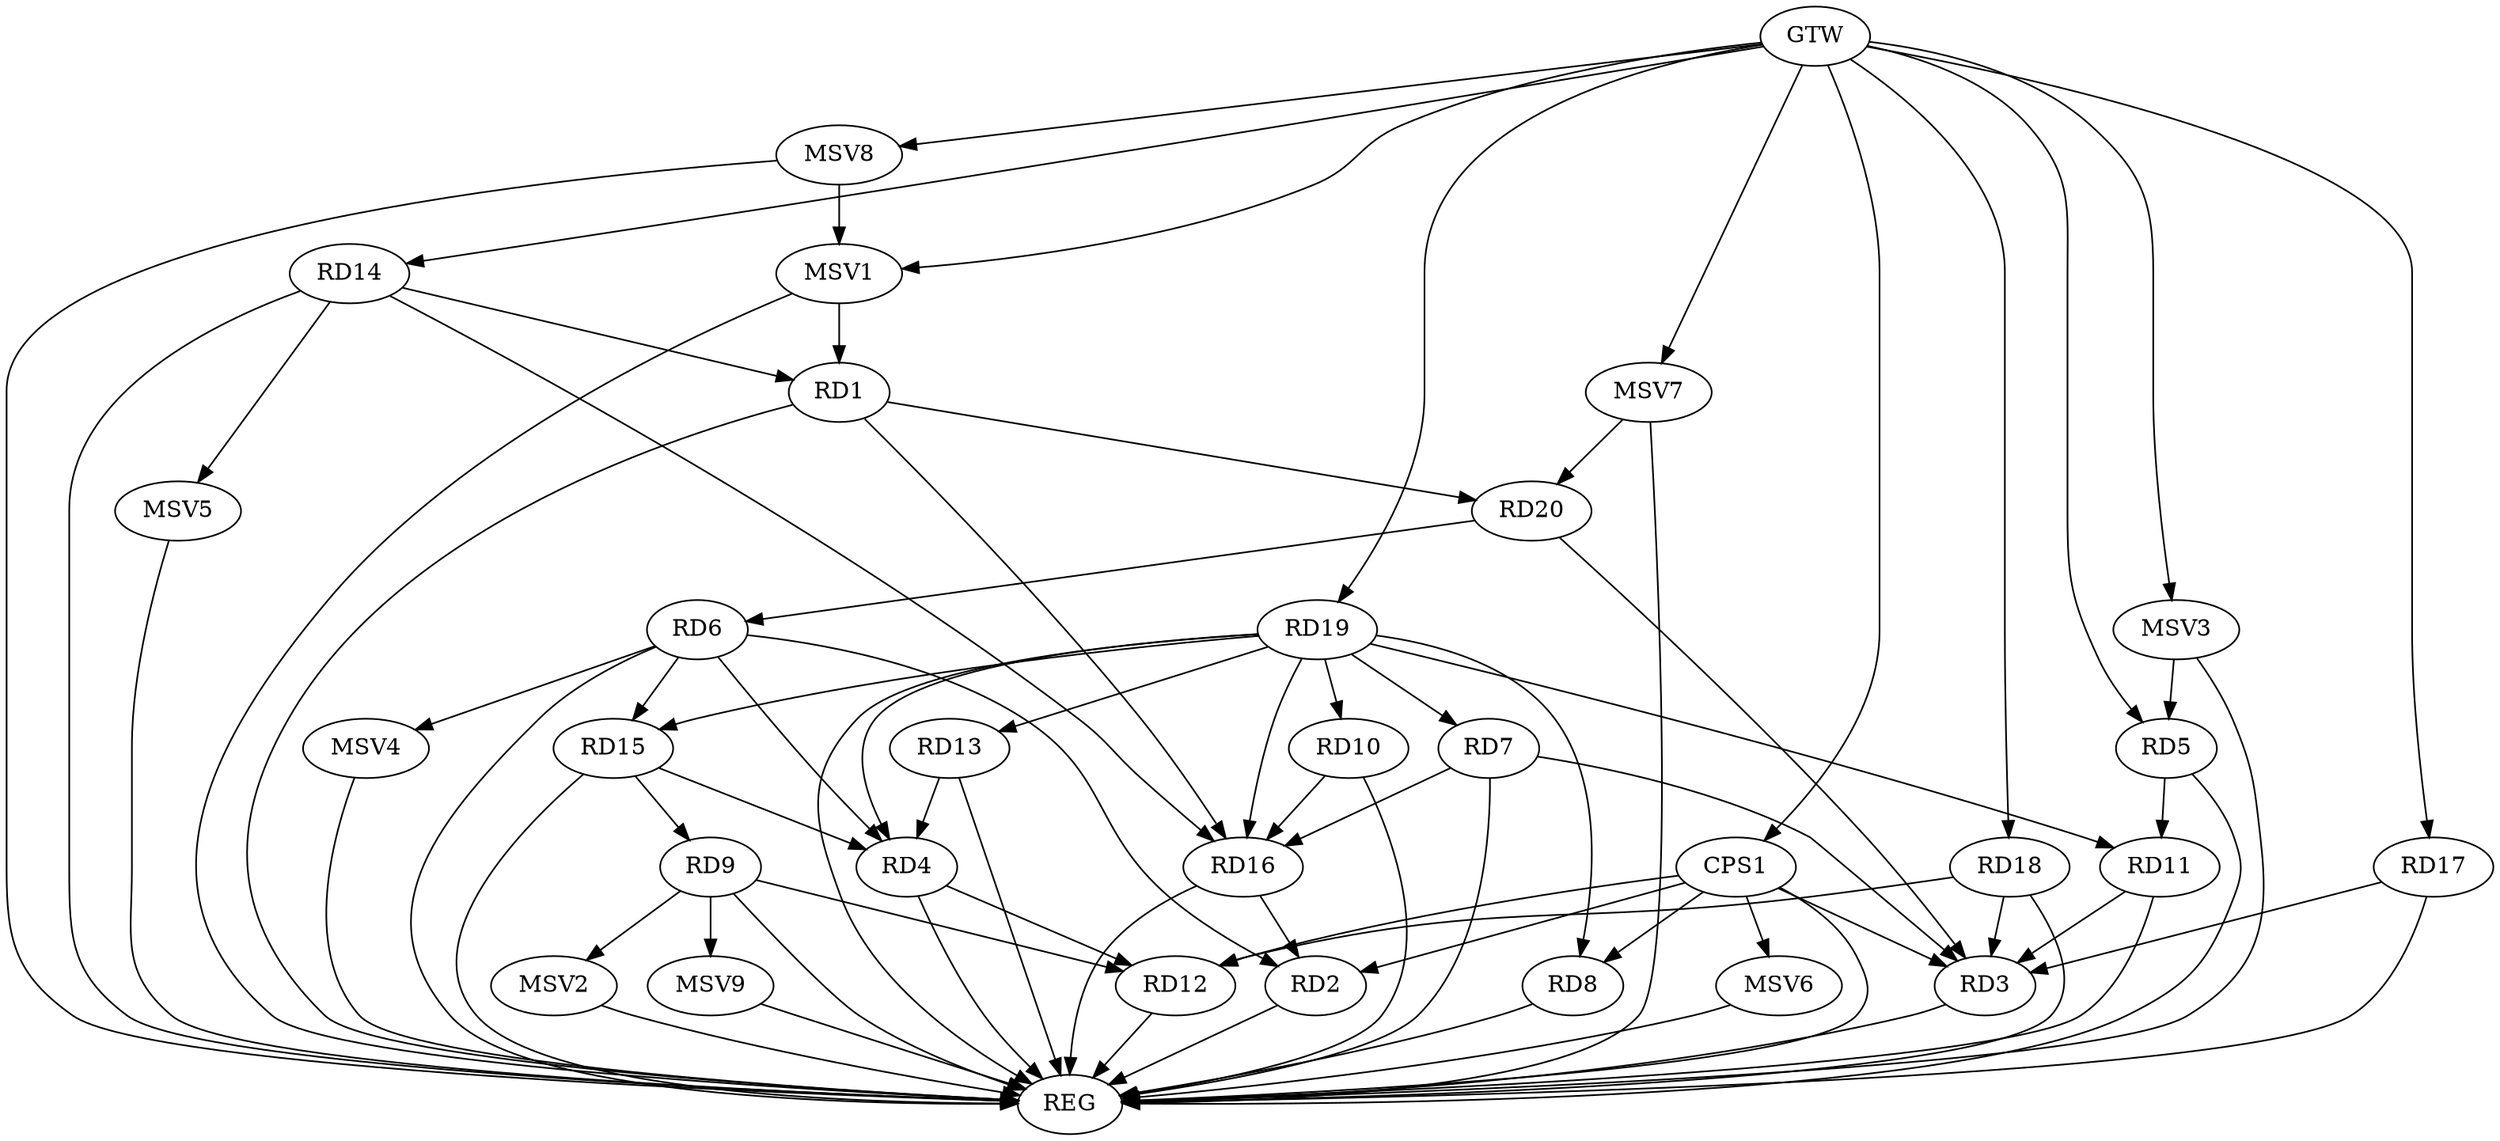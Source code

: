 strict digraph G {
  RD1 [ label="RD1" ];
  RD2 [ label="RD2" ];
  RD3 [ label="RD3" ];
  RD4 [ label="RD4" ];
  RD5 [ label="RD5" ];
  RD6 [ label="RD6" ];
  RD7 [ label="RD7" ];
  RD8 [ label="RD8" ];
  RD9 [ label="RD9" ];
  RD10 [ label="RD10" ];
  RD11 [ label="RD11" ];
  RD12 [ label="RD12" ];
  RD13 [ label="RD13" ];
  RD14 [ label="RD14" ];
  RD15 [ label="RD15" ];
  RD16 [ label="RD16" ];
  RD17 [ label="RD17" ];
  RD18 [ label="RD18" ];
  RD19 [ label="RD19" ];
  RD20 [ label="RD20" ];
  CPS1 [ label="CPS1" ];
  GTW [ label="GTW" ];
  REG [ label="REG" ];
  MSV1 [ label="MSV1" ];
  MSV2 [ label="MSV2" ];
  MSV3 [ label="MSV3" ];
  MSV4 [ label="MSV4" ];
  MSV5 [ label="MSV5" ];
  MSV6 [ label="MSV6" ];
  MSV7 [ label="MSV7" ];
  MSV8 [ label="MSV8" ];
  MSV9 [ label="MSV9" ];
  RD14 -> RD1;
  RD1 -> RD16;
  RD1 -> RD20;
  RD6 -> RD2;
  RD16 -> RD2;
  RD7 -> RD3;
  RD11 -> RD3;
  RD17 -> RD3;
  RD18 -> RD3;
  RD20 -> RD3;
  RD6 -> RD4;
  RD4 -> RD12;
  RD13 -> RD4;
  RD15 -> RD4;
  RD19 -> RD4;
  RD5 -> RD11;
  RD6 -> RD15;
  RD20 -> RD6;
  RD7 -> RD16;
  RD19 -> RD7;
  RD19 -> RD8;
  RD9 -> RD12;
  RD15 -> RD9;
  RD10 -> RD16;
  RD19 -> RD10;
  RD18 -> RD12;
  RD14 -> RD16;
  CPS1 -> RD2;
  CPS1 -> RD3;
  CPS1 -> RD8;
  CPS1 -> RD12;
  GTW -> RD5;
  GTW -> RD14;
  GTW -> RD17;
  GTW -> RD18;
  GTW -> RD19;
  GTW -> CPS1;
  RD1 -> REG;
  RD2 -> REG;
  RD3 -> REG;
  RD4 -> REG;
  RD5 -> REG;
  RD6 -> REG;
  RD7 -> REG;
  RD8 -> REG;
  RD9 -> REG;
  RD10 -> REG;
  RD11 -> REG;
  RD12 -> REG;
  RD13 -> REG;
  RD14 -> REG;
  RD15 -> REG;
  RD16 -> REG;
  RD17 -> REG;
  RD18 -> REG;
  RD19 -> REG;
  CPS1 -> REG;
  RD19 -> RD11;
  RD19 -> RD16;
  RD19 -> RD13;
  RD19 -> RD15;
  MSV1 -> RD1;
  GTW -> MSV1;
  MSV1 -> REG;
  RD9 -> MSV2;
  MSV2 -> REG;
  MSV3 -> RD5;
  GTW -> MSV3;
  MSV3 -> REG;
  RD6 -> MSV4;
  MSV4 -> REG;
  RD14 -> MSV5;
  MSV5 -> REG;
  CPS1 -> MSV6;
  MSV6 -> REG;
  MSV7 -> RD20;
  GTW -> MSV7;
  MSV7 -> REG;
  MSV8 -> MSV1;
  GTW -> MSV8;
  MSV8 -> REG;
  RD9 -> MSV9;
  MSV9 -> REG;
}
